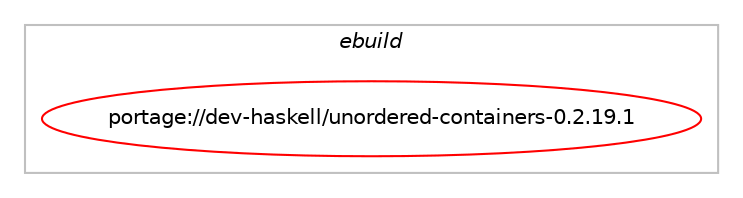 digraph prolog {

# *************
# Graph options
# *************

newrank=true;
concentrate=true;
compound=true;
graph [rankdir=LR,fontname=Helvetica,fontsize=10,ranksep=1.5];#, ranksep=2.5, nodesep=0.2];
edge  [arrowhead=vee];
node  [fontname=Helvetica,fontsize=10];

# **********
# The ebuild
# **********

subgraph cluster_leftcol {
color=gray;
label=<<i>ebuild</i>>;
id [label="portage://dev-haskell/unordered-containers-0.2.19.1", color=red, width=4, href="../dev-haskell/unordered-containers-0.2.19.1.svg"];
}

# ****************
# The dependencies
# ****************

subgraph cluster_midcol {
color=gray;
label=<<i>dependencies</i>>;
subgraph cluster_compile {
fillcolor="#eeeeee";
style=filled;
label=<<i>compile</i>>;
# *** BEGIN UNKNOWN DEPENDENCY TYPE (TODO) ***
# id -> equal(use_conditional_group(positive,hscolour,portage://dev-haskell/unordered-containers-0.2.19.1,[package_dependency(portage://dev-haskell/unordered-containers-0.2.19.1,install,no,dev-haskell,hscolour,none,[,,],[],[])]))
# *** END UNKNOWN DEPENDENCY TYPE (TODO) ***

# *** BEGIN UNKNOWN DEPENDENCY TYPE (TODO) ***
# id -> equal(use_conditional_group(positive,test,portage://dev-haskell/unordered-containers-0.2.19.1,[package_dependency(portage://dev-haskell/unordered-containers-0.2.19.1,install,no,dev-haskell,chasingbottoms,none,[,,],[],[]),package_dependency(portage://dev-haskell/unordered-containers-0.2.19.1,install,no,dev-haskell,hunit,none,[,,],[],[]),package_dependency(portage://dev-haskell/unordered-containers-0.2.19.1,install,no,dev-haskell,nothunks,greaterequal,[0.1.3,,,0.1.3],[],[]),package_dependency(portage://dev-haskell/unordered-containers-0.2.19.1,install,no,dev-haskell,quickcheck,greaterequal,[2.4.0.1,,,2.4.0.1],[],[]),package_dependency(portage://dev-haskell/unordered-containers-0.2.19.1,install,no,dev-haskell,random,none,[,,],[],[]),package_dependency(portage://dev-haskell/unordered-containers-0.2.19.1,install,no,dev-haskell,tasty,greaterequal,[1.4.0.3,,,1.4.0.3],[],[]),package_dependency(portage://dev-haskell/unordered-containers-0.2.19.1,install,no,dev-haskell,tasty-hunit,greaterequal,[0.10.0.3,,,0.10.0.3],[],[]),package_dependency(portage://dev-haskell/unordered-containers-0.2.19.1,install,no,dev-haskell,tasty-quickcheck,greaterequal,[0.10.1.2,,,0.10.1.2],[],[])]))
# *** END UNKNOWN DEPENDENCY TYPE (TODO) ***

# *** BEGIN UNKNOWN DEPENDENCY TYPE (TODO) ***
# id -> equal(package_dependency(portage://dev-haskell/unordered-containers-0.2.19.1,install,no,dev-haskell,cabal,greaterequal,[2.2.0.1,,,2.2.0.1],[],[]))
# *** END UNKNOWN DEPENDENCY TYPE (TODO) ***

# *** BEGIN UNKNOWN DEPENDENCY TYPE (TODO) ***
# id -> equal(package_dependency(portage://dev-haskell/unordered-containers-0.2.19.1,install,no,dev-haskell,hashable,greaterequal,[1.2.5,,,1.2.5],any_same_slot,[use(optenable(profile),none)]))
# *** END UNKNOWN DEPENDENCY TYPE (TODO) ***

# *** BEGIN UNKNOWN DEPENDENCY TYPE (TODO) ***
# id -> equal(package_dependency(portage://dev-haskell/unordered-containers-0.2.19.1,install,no,dev-haskell,hashable,smaller,[1.5,,,1.5],any_same_slot,[use(optenable(profile),none)]))
# *** END UNKNOWN DEPENDENCY TYPE (TODO) ***

# *** BEGIN UNKNOWN DEPENDENCY TYPE (TODO) ***
# id -> equal(package_dependency(portage://dev-haskell/unordered-containers-0.2.19.1,install,no,dev-lang,ghc,greaterequal,[8.4.3,,,8.4.3],any_same_slot,[]))
# *** END UNKNOWN DEPENDENCY TYPE (TODO) ***

}
subgraph cluster_compileandrun {
fillcolor="#eeeeee";
style=filled;
label=<<i>compile and run</i>>;
}
subgraph cluster_run {
fillcolor="#eeeeee";
style=filled;
label=<<i>run</i>>;
# *** BEGIN UNKNOWN DEPENDENCY TYPE (TODO) ***
# id -> equal(package_dependency(portage://dev-haskell/unordered-containers-0.2.19.1,run,no,dev-haskell,hashable,greaterequal,[1.2.5,,,1.2.5],any_same_slot,[use(optenable(profile),none)]))
# *** END UNKNOWN DEPENDENCY TYPE (TODO) ***

# *** BEGIN UNKNOWN DEPENDENCY TYPE (TODO) ***
# id -> equal(package_dependency(portage://dev-haskell/unordered-containers-0.2.19.1,run,no,dev-haskell,hashable,smaller,[1.5,,,1.5],any_same_slot,[use(optenable(profile),none)]))
# *** END UNKNOWN DEPENDENCY TYPE (TODO) ***

# *** BEGIN UNKNOWN DEPENDENCY TYPE (TODO) ***
# id -> equal(package_dependency(portage://dev-haskell/unordered-containers-0.2.19.1,run,no,dev-lang,ghc,greaterequal,[8.4.3,,,8.4.3],any_same_slot,[]))
# *** END UNKNOWN DEPENDENCY TYPE (TODO) ***

# *** BEGIN UNKNOWN DEPENDENCY TYPE (TODO) ***
# id -> equal(package_dependency(portage://dev-haskell/unordered-containers-0.2.19.1,run,no,dev-lang,ghc,none,[,,],any_same_slot,[use(optenable(profile),none)]))
# *** END UNKNOWN DEPENDENCY TYPE (TODO) ***

}
}

# **************
# The candidates
# **************

subgraph cluster_choices {
rank=same;
color=gray;
label=<<i>candidates</i>>;

}

}
